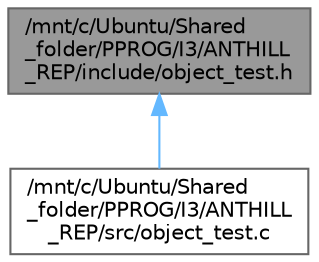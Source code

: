 digraph "/mnt/c/Ubuntu/Shared_folder/PPROG/I3/ANTHILL_REP/include/object_test.h"
{
 // LATEX_PDF_SIZE
  bgcolor="transparent";
  edge [fontname=Helvetica,fontsize=10,labelfontname=Helvetica,labelfontsize=10];
  node [fontname=Helvetica,fontsize=10,shape=box,height=0.2,width=0.4];
  Node1 [id="Node000001",label="/mnt/c/Ubuntu/Shared\l_folder/PPROG/I3/ANTHILL\l_REP/include/object_test.h",height=0.2,width=0.4,color="gray40", fillcolor="grey60", style="filled", fontcolor="black",tooltip=" "];
  Node1 -> Node2 [id="edge2_Node000001_Node000002",dir="back",color="steelblue1",style="solid",tooltip=" "];
  Node2 [id="Node000002",label="/mnt/c/Ubuntu/Shared\l_folder/PPROG/I3/ANTHILL\l_REP/src/object_test.c",height=0.2,width=0.4,color="grey40", fillcolor="white", style="filled",URL="$object__test_8c.html",tooltip=" "];
}
